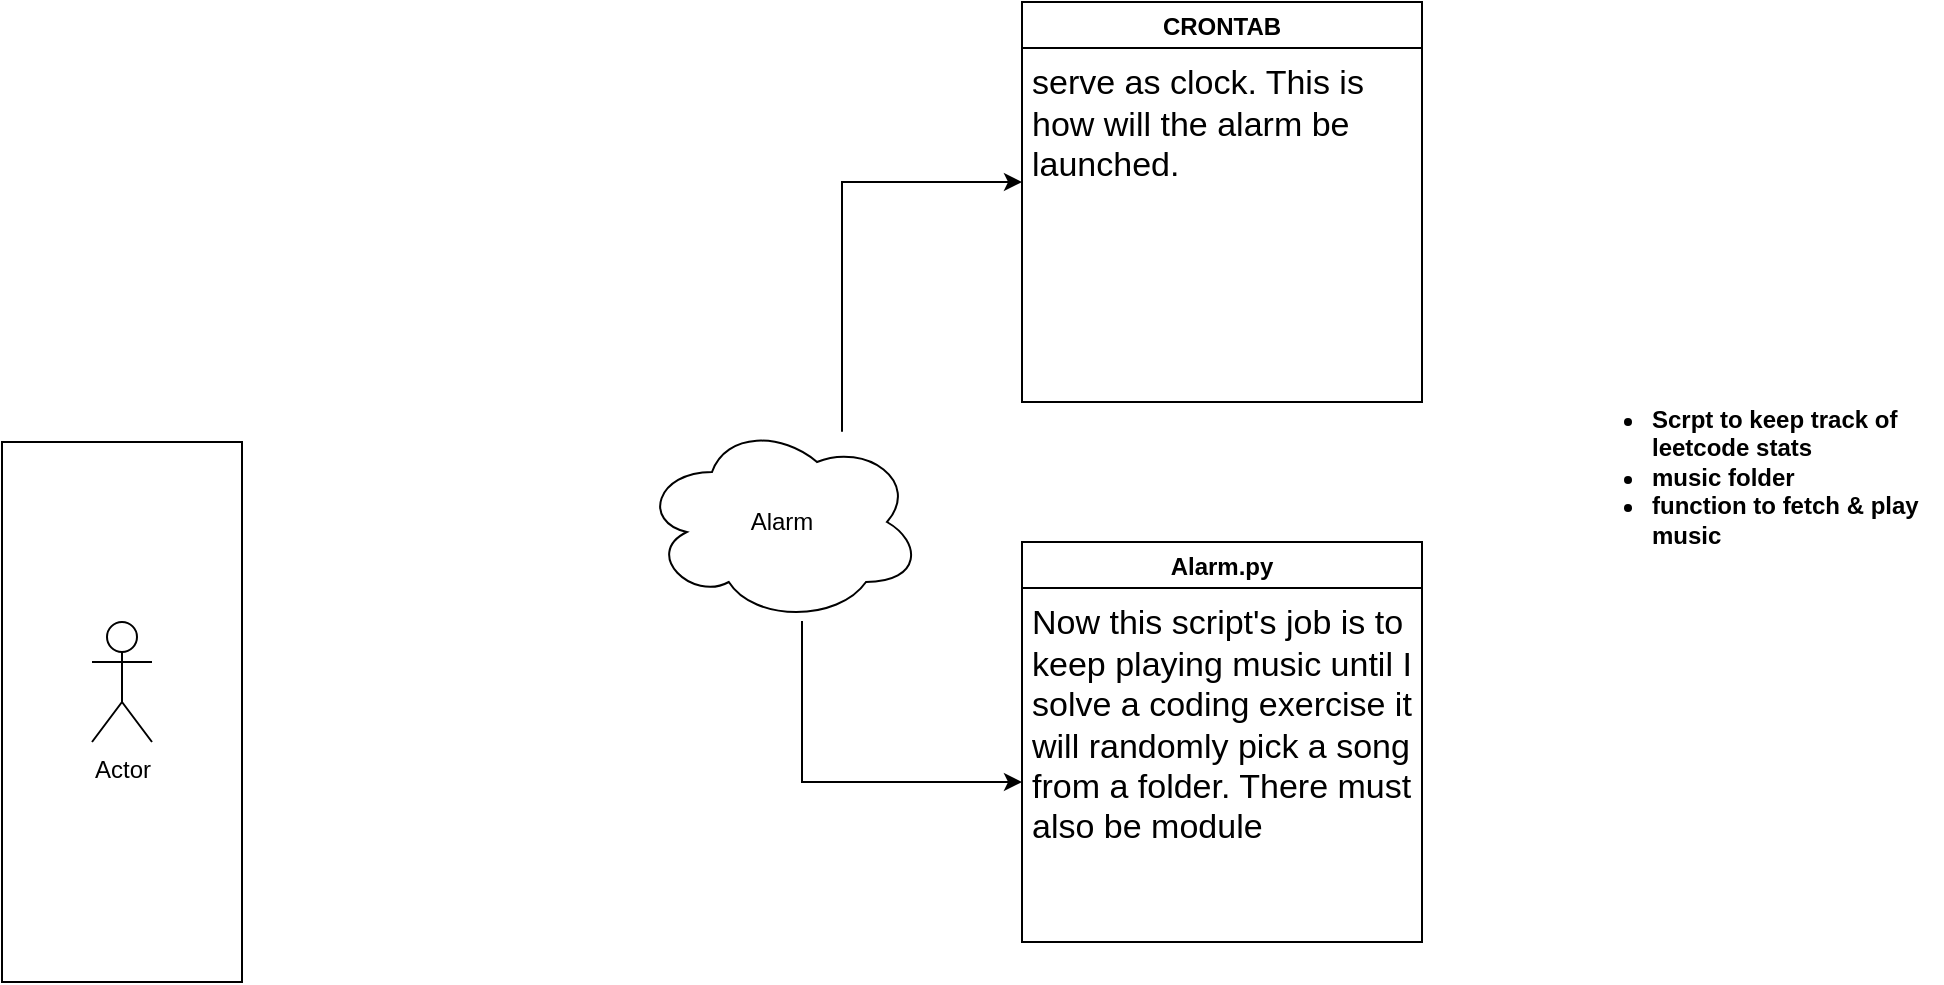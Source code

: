<mxfile version="20.3.0" type="device"><diagram id="jDRpxXoMcyNEyLlhhrPL" name="Page-1"><mxGraphModel dx="1075" dy="2165" grid="1" gridSize="10" guides="1" tooltips="1" connect="1" arrows="1" fold="1" page="1" pageScale="1" pageWidth="850" pageHeight="1100" math="0" shadow="0"><root><mxCell id="0"/><mxCell id="1" parent="0"/><mxCell id="KsE1qcDcKMUZK43Wg59B-2" value="" style="rounded=0;whiteSpace=wrap;html=1;" parent="1" vertex="1"><mxGeometry x="180" y="90" width="120" height="270" as="geometry"/></mxCell><mxCell id="KsE1qcDcKMUZK43Wg59B-1" value="Actor" style="shape=umlActor;verticalLabelPosition=bottom;verticalAlign=top;html=1;outlineConnect=0;" parent="1" vertex="1"><mxGeometry x="225" y="180" width="30" height="60" as="geometry"/></mxCell><mxCell id="4FY5go5x-9Lv8JCHTUI6-1" style="edgeStyle=orthogonalEdgeStyle;rounded=0;orthogonalLoop=1;jettySize=auto;html=1;" edge="1" parent="1" source="KsE1qcDcKMUZK43Wg59B-3" target="KsE1qcDcKMUZK43Wg59B-8"><mxGeometry relative="1" as="geometry"><Array as="points"><mxPoint x="600" y="-40"/></Array></mxGeometry></mxCell><mxCell id="4FY5go5x-9Lv8JCHTUI6-2" style="edgeStyle=orthogonalEdgeStyle;rounded=0;orthogonalLoop=1;jettySize=auto;html=1;entryX=0;entryY=0.5;entryDx=0;entryDy=0;" edge="1" parent="1" source="KsE1qcDcKMUZK43Wg59B-3" target="KsE1qcDcKMUZK43Wg59B-11"><mxGeometry relative="1" as="geometry"><Array as="points"><mxPoint x="580" y="260"/></Array></mxGeometry></mxCell><mxCell id="KsE1qcDcKMUZK43Wg59B-3" value="Alarm" style="ellipse;shape=cloud;whiteSpace=wrap;html=1;" parent="1" vertex="1"><mxGeometry x="500" y="80" width="140" height="100" as="geometry"/></mxCell><mxCell id="KsE1qcDcKMUZK43Wg59B-5" value="CRONTAB" style="swimlane;" parent="1" vertex="1"><mxGeometry x="690" y="-130" width="200" height="200" as="geometry"/></mxCell><mxCell id="KsE1qcDcKMUZK43Wg59B-8" value="&lt;h1 style=&quot;font-size: 17px;&quot;&gt;&lt;span style=&quot;font-weight: 400;&quot;&gt;serve as clock. This is how will the alarm be launched.&lt;/span&gt;&lt;/h1&gt;" style="text;html=1;strokeColor=none;fillColor=none;spacing=5;spacingTop=-20;whiteSpace=wrap;overflow=hidden;rounded=0;" parent="KsE1qcDcKMUZK43Wg59B-5" vertex="1"><mxGeometry y="30" width="200" height="180" as="geometry"/></mxCell><mxCell id="KsE1qcDcKMUZK43Wg59B-10" value="Alarm.py" style="swimlane;" parent="1" vertex="1"><mxGeometry x="690" y="140" width="200" height="200" as="geometry"/></mxCell><mxCell id="KsE1qcDcKMUZK43Wg59B-11" value="&lt;h1 style=&quot;font-size: 17px;&quot;&gt;&lt;span style=&quot;font-weight: normal;&quot;&gt;Now this script's job is to keep playing music until I solve a coding exercise it will randomly pick a song from a folder. There must also be module&lt;/span&gt;&lt;/h1&gt;" style="text;html=1;strokeColor=none;fillColor=none;spacing=5;spacingTop=-20;whiteSpace=wrap;overflow=hidden;rounded=0;" parent="KsE1qcDcKMUZK43Wg59B-10" vertex="1"><mxGeometry y="30" width="200" height="180" as="geometry"/></mxCell><mxCell id="KsE1qcDcKMUZK43Wg59B-12" value="&lt;h1 style=&quot;font-size: 12px;&quot;&gt;&lt;ul&gt;&lt;li&gt;Scrpt to keep track of leetcode stats&lt;/li&gt;&lt;li&gt;music folder&lt;/li&gt;&lt;li&gt;function to fetch &amp;amp; play music&lt;/li&gt;&lt;/ul&gt;&lt;/h1&gt;" style="text;html=1;strokeColor=none;fillColor=none;spacing=5;spacingTop=-20;whiteSpace=wrap;overflow=hidden;rounded=0;fontSize=17;" parent="1" vertex="1"><mxGeometry x="960" y="70" width="190" height="120" as="geometry"/></mxCell></root></mxGraphModel></diagram></mxfile>